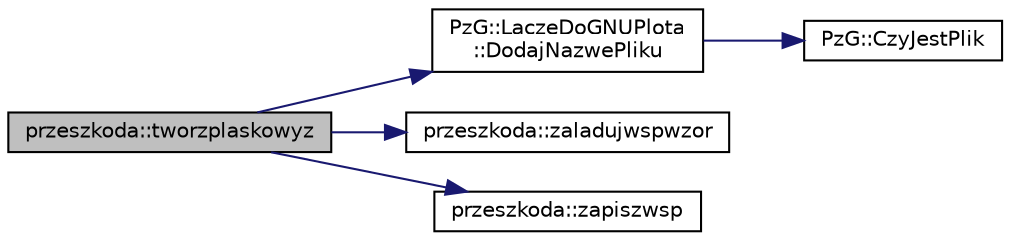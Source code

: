 digraph "przeszkoda::tworzplaskowyz"
{
 // LATEX_PDF_SIZE
  edge [fontname="Helvetica",fontsize="10",labelfontname="Helvetica",labelfontsize="10"];
  node [fontname="Helvetica",fontsize="10",shape=record];
  rankdir="LR";
  Node1 [label="przeszkoda::tworzplaskowyz",height=0.2,width=0.4,color="black", fillcolor="grey75", style="filled", fontcolor="black",tooltip="Metoda klasy przeszkoda. | | tworzy plaskowyrz | | Argumenty: | | nazwaplikuzapisu-nazwa pliku do kto..."];
  Node1 -> Node2 [color="midnightblue",fontsize="10",style="solid",fontname="Helvetica"];
  Node2 [label="PzG::LaczeDoGNUPlota\l::DodajNazwePliku",height=0.2,width=0.4,color="black", fillcolor="white", style="filled",URL="$class_pz_g_1_1_lacze_do_g_n_u_plota.html#aa815ce8ec16e12fc246cf422e562869e",tooltip="Dodaje nazwę pliku."];
  Node2 -> Node3 [color="midnightblue",fontsize="10",style="solid",fontname="Helvetica"];
  Node3 [label="PzG::CzyJestPlik",height=0.2,width=0.4,color="black", fillcolor="white", style="filled",URL="$namespace_pz_g.html#ae1aad0c681853d7e47da4cdfccefc102",tooltip="Funkcja pomocnicza, sprawdza czy plik o podanej nazwie jest na dysku."];
  Node1 -> Node4 [color="midnightblue",fontsize="10",style="solid",fontname="Helvetica"];
  Node4 [label="przeszkoda::zaladujwspwzor",height=0.2,width=0.4,color="black", fillcolor="white", style="filled",URL="$classprzeszkoda.html#a620d63d0919db1b1f90c214b80ee20b5",tooltip="Metoda klasy przeszkoda. | | Argumenty: | | Brak argumentow. | | Zwraca: | | tablice wektorow wypelni..."];
  Node1 -> Node5 [color="midnightblue",fontsize="10",style="solid",fontname="Helvetica"];
  Node5 [label="przeszkoda::zapiszwsp",height=0.2,width=0.4,color="black", fillcolor="white", style="filled",URL="$classprzeszkoda.html#ada057746502952b884408dc33c96709f",tooltip="Metoda klasy przeszkoda. | | Argumenty: | | nazwaplikuzapisu-nazwa pliku do ktorej zostana zapisane w..."];
}
